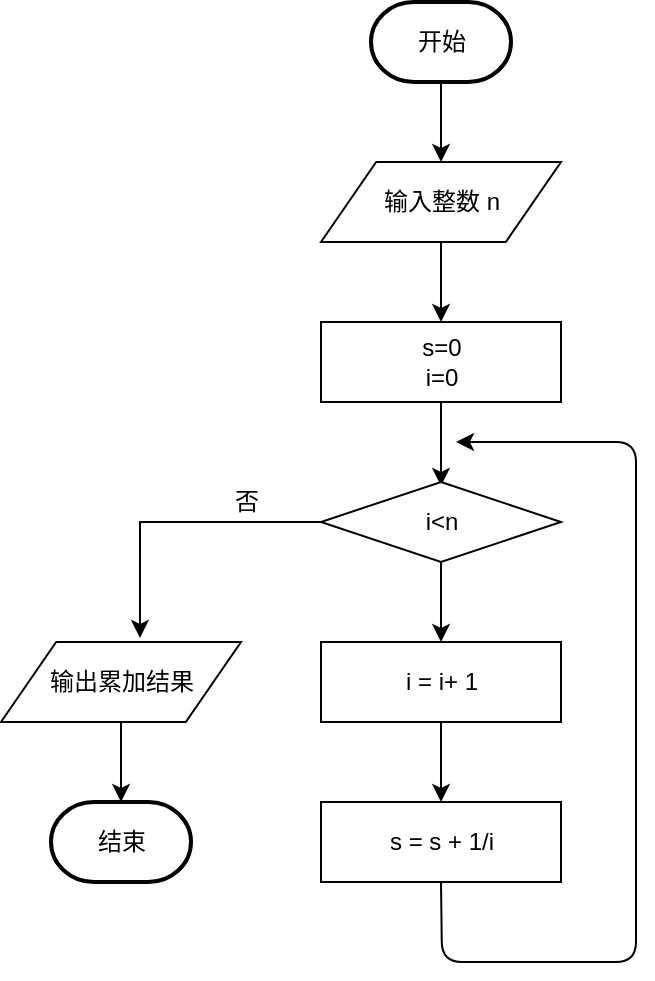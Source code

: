 <mxfile version="13.6.2" type="device"><diagram id="C5RBs43oDa-KdzZeNtuy" name="Page-1"><mxGraphModel dx="1086" dy="636" grid="1" gridSize="10" guides="1" tooltips="1" connect="1" arrows="1" fold="1" page="1" pageScale="1" pageWidth="827" pageHeight="1169" math="0" shadow="0"><root><mxCell id="WIyWlLk6GJQsqaUBKTNV-0"/><mxCell id="WIyWlLk6GJQsqaUBKTNV-1" parent="WIyWlLk6GJQsqaUBKTNV-0"/><mxCell id="2jmTpKQXJMa5Rn5RmABr-0" value="" style="edgeStyle=orthogonalEdgeStyle;rounded=0;orthogonalLoop=1;jettySize=auto;html=1;" edge="1" parent="WIyWlLk6GJQsqaUBKTNV-1" source="Ea18I9RPLWPuzAQ48rSo-1" target="Ea18I9RPLWPuzAQ48rSo-3"><mxGeometry relative="1" as="geometry"/></mxCell><mxCell id="Ea18I9RPLWPuzAQ48rSo-1" value="开始" style="strokeWidth=2;html=1;shape=mxgraph.flowchart.terminator;whiteSpace=wrap;" parent="WIyWlLk6GJQsqaUBKTNV-1" vertex="1"><mxGeometry x="227.5" y="160" width="70" height="40" as="geometry"/></mxCell><mxCell id="Ea18I9RPLWPuzAQ48rSo-23" style="edgeStyle=orthogonalEdgeStyle;rounded=0;orthogonalLoop=1;jettySize=auto;html=1;exitX=0.5;exitY=1;exitDx=0;exitDy=0;entryX=0.5;entryY=0;entryDx=0;entryDy=0;" parent="WIyWlLk6GJQsqaUBKTNV-1" source="Ea18I9RPLWPuzAQ48rSo-3" target="Ea18I9RPLWPuzAQ48rSo-4" edge="1"><mxGeometry relative="1" as="geometry"/></mxCell><mxCell id="Ea18I9RPLWPuzAQ48rSo-3" value="输入整数 n" style="shape=parallelogram;html=1;strokeWidth=1;perimeter=parallelogramPerimeter;whiteSpace=wrap;rounded=0;arcSize=12;size=0.23;" parent="WIyWlLk6GJQsqaUBKTNV-1" vertex="1"><mxGeometry x="202.5" y="240" width="120" height="40" as="geometry"/></mxCell><mxCell id="Ea18I9RPLWPuzAQ48rSo-24" style="edgeStyle=orthogonalEdgeStyle;rounded=0;orthogonalLoop=1;jettySize=auto;html=1;exitX=0.5;exitY=1;exitDx=0;exitDy=0;entryX=0.5;entryY=0.05;entryDx=0;entryDy=0;entryPerimeter=0;" parent="WIyWlLk6GJQsqaUBKTNV-1" source="Ea18I9RPLWPuzAQ48rSo-4" target="Ea18I9RPLWPuzAQ48rSo-5" edge="1"><mxGeometry relative="1" as="geometry"><mxPoint x="270" y="470" as="targetPoint"/></mxGeometry></mxCell><mxCell id="Ea18I9RPLWPuzAQ48rSo-4" value="s=0&lt;br&gt;i=0" style="rounded=0;whiteSpace=wrap;html=1;absoluteArcSize=1;arcSize=14;strokeWidth=1;" parent="WIyWlLk6GJQsqaUBKTNV-1" vertex="1"><mxGeometry x="202.5" y="320" width="120" height="40" as="geometry"/></mxCell><mxCell id="Ea18I9RPLWPuzAQ48rSo-6" style="edgeStyle=orthogonalEdgeStyle;rounded=0;orthogonalLoop=1;jettySize=auto;html=1;" parent="WIyWlLk6GJQsqaUBKTNV-1" source="Ea18I9RPLWPuzAQ48rSo-5" target="Ea18I9RPLWPuzAQ48rSo-7" edge="1"><mxGeometry relative="1" as="geometry"><mxPoint x="270" y="540" as="targetPoint"/></mxGeometry></mxCell><mxCell id="2jmTpKQXJMa5Rn5RmABr-3" style="edgeStyle=orthogonalEdgeStyle;rounded=0;orthogonalLoop=1;jettySize=auto;html=1;entryX=0.579;entryY=-0.05;entryDx=0;entryDy=0;entryPerimeter=0;" edge="1" parent="WIyWlLk6GJQsqaUBKTNV-1" source="Ea18I9RPLWPuzAQ48rSo-5" target="Ea18I9RPLWPuzAQ48rSo-18"><mxGeometry relative="1" as="geometry"/></mxCell><mxCell id="Ea18I9RPLWPuzAQ48rSo-5" value="i&amp;lt;n" style="strokeWidth=1;html=1;shape=mxgraph.flowchart.decision;whiteSpace=wrap;" parent="WIyWlLk6GJQsqaUBKTNV-1" vertex="1"><mxGeometry x="202.5" y="400" width="120" height="40" as="geometry"/></mxCell><mxCell id="Ea18I9RPLWPuzAQ48rSo-61" value="" style="edgeStyle=elbowEdgeStyle;rounded=0;orthogonalLoop=1;jettySize=auto;html=1;" parent="WIyWlLk6GJQsqaUBKTNV-1" source="Ea18I9RPLWPuzAQ48rSo-7" target="Ea18I9RPLWPuzAQ48rSo-59" edge="1"><mxGeometry relative="1" as="geometry"/></mxCell><mxCell id="Ea18I9RPLWPuzAQ48rSo-7" value="i = i+ 1" style="rounded=0;whiteSpace=wrap;html=1;absoluteArcSize=1;arcSize=14;strokeWidth=1;" parent="WIyWlLk6GJQsqaUBKTNV-1" vertex="1"><mxGeometry x="202.5" y="480" width="120" height="40" as="geometry"/></mxCell><mxCell id="2jmTpKQXJMa5Rn5RmABr-2" value="" style="edgeStyle=orthogonalEdgeStyle;rounded=0;orthogonalLoop=1;jettySize=auto;html=1;" edge="1" parent="WIyWlLk6GJQsqaUBKTNV-1" source="Ea18I9RPLWPuzAQ48rSo-18" target="Ea18I9RPLWPuzAQ48rSo-19"><mxGeometry relative="1" as="geometry"/></mxCell><mxCell id="Ea18I9RPLWPuzAQ48rSo-18" value="输出累加结果" style="shape=parallelogram;html=1;strokeWidth=1;perimeter=parallelogramPerimeter;whiteSpace=wrap;rounded=0;arcSize=12;size=0.23;" parent="WIyWlLk6GJQsqaUBKTNV-1" vertex="1"><mxGeometry x="42.5" y="480" width="120" height="40" as="geometry"/></mxCell><mxCell id="Ea18I9RPLWPuzAQ48rSo-19" value="结束" style="strokeWidth=2;html=1;shape=mxgraph.flowchart.terminator;whiteSpace=wrap;" parent="WIyWlLk6GJQsqaUBKTNV-1" vertex="1"><mxGeometry x="67.5" y="560" width="70" height="40" as="geometry"/></mxCell><mxCell id="Ea18I9RPLWPuzAQ48rSo-38" value="是" style="text;html=1;resizable=0;autosize=1;align=center;verticalAlign=middle;points=[];fillColor=none;strokeColor=none;rounded=0;" parent="WIyWlLk6GJQsqaUBKTNV-1" vertex="1"><mxGeometry x="270" y="565" width="30" height="20" as="geometry"/></mxCell><mxCell id="Ea18I9RPLWPuzAQ48rSo-39" value="否" style="text;html=1;resizable=0;autosize=1;align=center;verticalAlign=middle;points=[];fillColor=none;strokeColor=none;rounded=0;" parent="WIyWlLk6GJQsqaUBKTNV-1" vertex="1"><mxGeometry x="150" y="400" width="30" height="20" as="geometry"/></mxCell><mxCell id="Ea18I9RPLWPuzAQ48rSo-56" value="" style="endArrow=classic;html=1;exitX=0.5;exitY=1;exitDx=0;exitDy=0;" parent="WIyWlLk6GJQsqaUBKTNV-1" edge="1" source="Ea18I9RPLWPuzAQ48rSo-59"><mxGeometry width="50" height="50" relative="1" as="geometry"><mxPoint x="331" y="718" as="sourcePoint"/><mxPoint x="270" y="380" as="targetPoint"/><Array as="points"><mxPoint x="263" y="640"/><mxPoint x="360" y="640"/><mxPoint x="360" y="380"/></Array></mxGeometry></mxCell><mxCell id="Ea18I9RPLWPuzAQ48rSo-59" value="s = s + 1/i" style="rounded=0;whiteSpace=wrap;html=1;absoluteArcSize=1;arcSize=14;strokeWidth=1;" parent="WIyWlLk6GJQsqaUBKTNV-1" vertex="1"><mxGeometry x="202.5" y="560" width="120" height="40" as="geometry"/></mxCell></root></mxGraphModel></diagram></mxfile>
